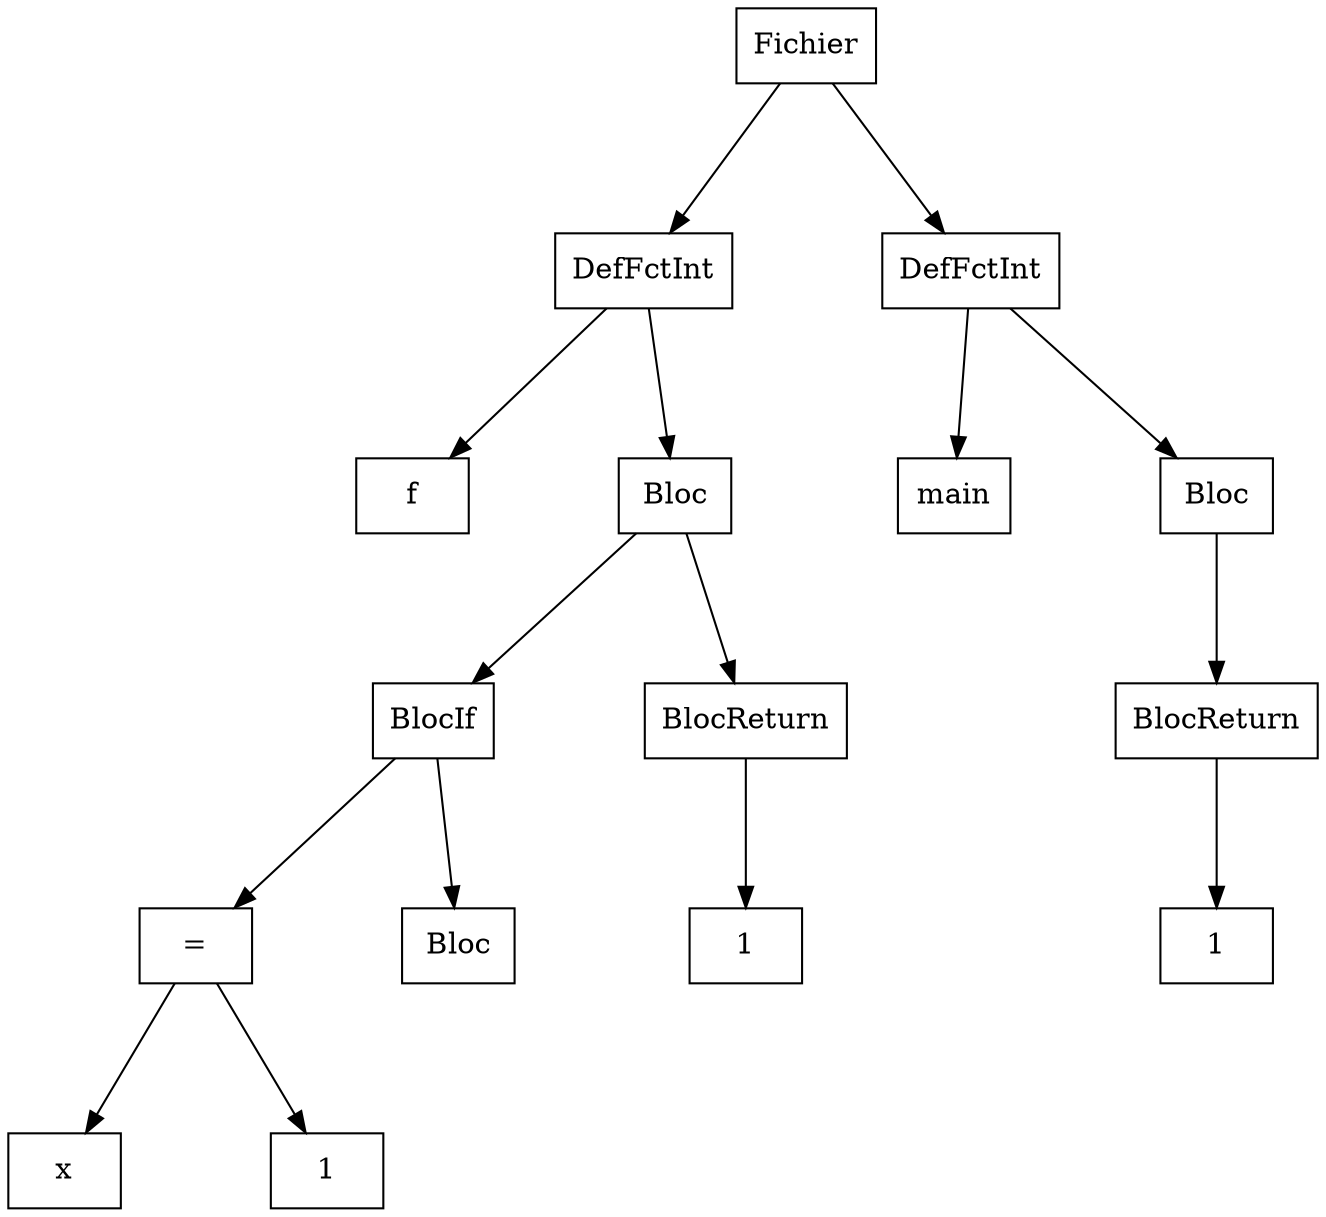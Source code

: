 digraph "ast"{

	nodesep=1;
	ranksep=1;

	N0 [label="Fichier", shape="box"];
	N1 [label="DefFctInt", shape="box"];
	N2 [label="f", shape="box"];
	N3 [label="Bloc", shape="box"];
	N4 [label="BlocIf", shape="box"];
	N5 [label="=", shape="box"];
	N6 [label="x", shape="box"];
	N7 [label="1", shape="box"];
	N8 [label="Bloc", shape="box"];
	N9 [label="BlocReturn", shape="box"];
	N10 [label="1", shape="box"];
	N11 [label="DefFctInt", shape="box"];
	N12 [label="main", shape="box"];
	N13 [label="Bloc", shape="box"];
	N14 [label="BlocReturn", shape="box"];
	N15 [label="1", shape="box"];

	N1 -> N2; 
	N5 -> N6; 
	N5 -> N7; 
	N4 -> N5; 
	N4 -> N8; 
	N3 -> N4; 
	N9 -> N10; 
	N3 -> N9; 
	N1 -> N3; 
	N0 -> N1; 
	N11 -> N12; 
	N14 -> N15; 
	N13 -> N14; 
	N11 -> N13; 
	N0 -> N11; 
}
